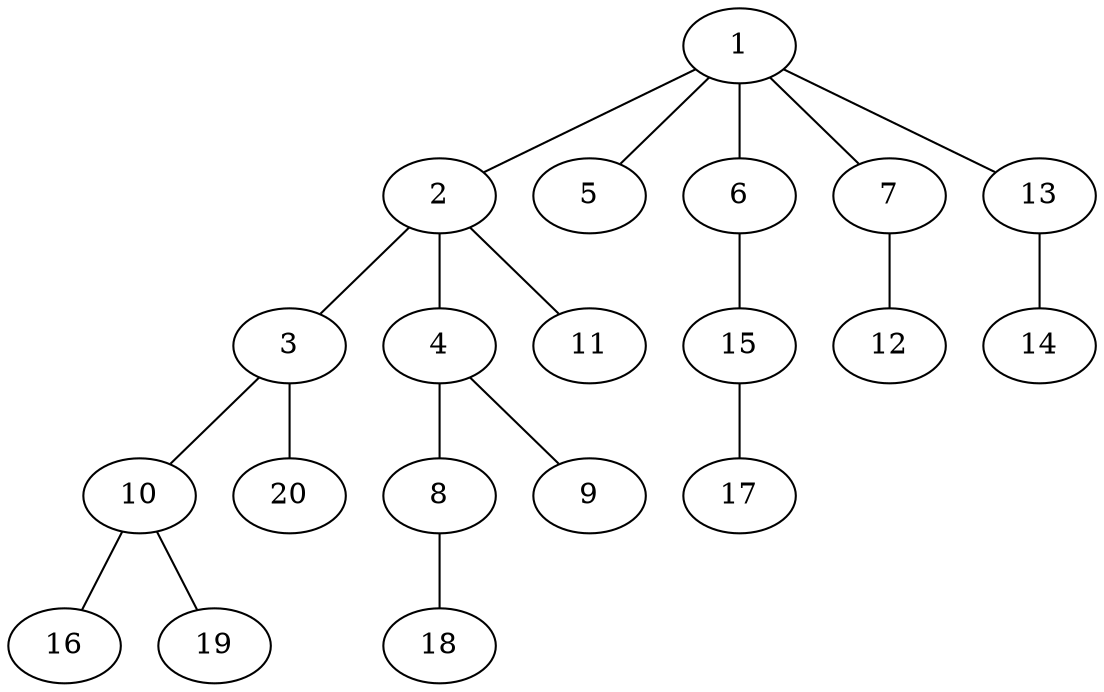 graph graphname {1--2
1--5
1--6
1--7
1--13
2--3
2--4
2--11
3--10
3--20
4--8
4--9
6--15
7--12
8--18
10--16
10--19
13--14
15--17
}